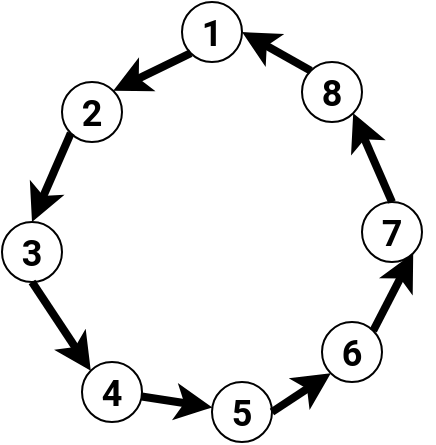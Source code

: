 <mxfile version="16.5.6" type="device"><diagram id="8a4Oxr7WbA4M8C-diI4q" name="Page-1"><mxGraphModel dx="1422" dy="686" grid="1" gridSize="10" guides="1" tooltips="1" connect="1" arrows="1" fold="1" page="1" pageScale="1" pageWidth="850" pageHeight="1100" math="0" shadow="0"><root><mxCell id="0"/><mxCell id="1" parent="0"/><mxCell id="HwF2xXMrZuzOwGZ37gb8-1" value="&lt;font style=&quot;font-size: 18px&quot; face=&quot;Roboto&quot; data-font-src=&quot;https://fonts.googleapis.com/css?family=Roboto&quot;&gt;&lt;b&gt;1&lt;/b&gt;&lt;/font&gt;" style="ellipse;whiteSpace=wrap;html=1;aspect=fixed;" vertex="1" parent="1"><mxGeometry x="380" y="90" width="30" height="30" as="geometry"/></mxCell><mxCell id="HwF2xXMrZuzOwGZ37gb8-2" value="&lt;font style=&quot;font-size: 18px&quot; face=&quot;Roboto&quot; data-font-src=&quot;https://fonts.googleapis.com/css?family=Roboto&quot;&gt;&lt;b&gt;2&lt;/b&gt;&lt;/font&gt;" style="ellipse;whiteSpace=wrap;html=1;aspect=fixed;" vertex="1" parent="1"><mxGeometry x="320" y="130" width="30" height="30" as="geometry"/></mxCell><mxCell id="HwF2xXMrZuzOwGZ37gb8-3" value="&lt;font style=&quot;font-size: 18px&quot; face=&quot;Roboto&quot; data-font-src=&quot;https://fonts.googleapis.com/css?family=Roboto&quot;&gt;&lt;b&gt;3&lt;/b&gt;&lt;/font&gt;" style="ellipse;whiteSpace=wrap;html=1;aspect=fixed;" vertex="1" parent="1"><mxGeometry x="290" y="200" width="30" height="30" as="geometry"/></mxCell><mxCell id="HwF2xXMrZuzOwGZ37gb8-4" value="&lt;font style=&quot;font-size: 18px&quot; face=&quot;Roboto&quot; data-font-src=&quot;https://fonts.googleapis.com/css?family=Roboto&quot;&gt;&lt;b&gt;4&lt;/b&gt;&lt;/font&gt;" style="ellipse;whiteSpace=wrap;html=1;aspect=fixed;" vertex="1" parent="1"><mxGeometry x="330" y="270" width="30" height="30" as="geometry"/></mxCell><mxCell id="HwF2xXMrZuzOwGZ37gb8-5" value="&lt;font style=&quot;font-size: 18px&quot; face=&quot;Roboto&quot; data-font-src=&quot;https://fonts.googleapis.com/css?family=Roboto&quot;&gt;&lt;b&gt;5&lt;/b&gt;&lt;/font&gt;" style="ellipse;whiteSpace=wrap;html=1;aspect=fixed;" vertex="1" parent="1"><mxGeometry x="395" y="280" width="30" height="30" as="geometry"/></mxCell><mxCell id="HwF2xXMrZuzOwGZ37gb8-6" value="&lt;font style=&quot;font-size: 18px&quot; face=&quot;Roboto&quot; data-font-src=&quot;https://fonts.googleapis.com/css?family=Roboto&quot;&gt;&lt;b&gt;6&lt;/b&gt;&lt;/font&gt;" style="ellipse;whiteSpace=wrap;html=1;aspect=fixed;" vertex="1" parent="1"><mxGeometry x="450" y="250" width="30" height="30" as="geometry"/></mxCell><mxCell id="HwF2xXMrZuzOwGZ37gb8-11" value="" style="endArrow=classic;html=1;rounded=0;fontSize=18;strokeWidth=4;entryX=0;entryY=0;entryDx=0;entryDy=0;exitX=0.5;exitY=1;exitDx=0;exitDy=0;" edge="1" parent="1" source="HwF2xXMrZuzOwGZ37gb8-3" target="HwF2xXMrZuzOwGZ37gb8-4"><mxGeometry width="50" height="50" relative="1" as="geometry"><mxPoint x="315" y="240" as="sourcePoint"/><mxPoint x="335" y="260" as="targetPoint"/></mxGeometry></mxCell><mxCell id="HwF2xXMrZuzOwGZ37gb8-7" value="&lt;font style=&quot;font-size: 18px&quot; face=&quot;Roboto&quot; data-font-src=&quot;https://fonts.googleapis.com/css?family=Roboto&quot;&gt;&lt;b&gt;7&lt;/b&gt;&lt;/font&gt;" style="ellipse;whiteSpace=wrap;html=1;aspect=fixed;" vertex="1" parent="1"><mxGeometry x="470" y="190" width="30" height="30" as="geometry"/></mxCell><mxCell id="HwF2xXMrZuzOwGZ37gb8-18" value="&lt;font style=&quot;font-size: 18px&quot; face=&quot;Roboto&quot; data-font-src=&quot;https://fonts.googleapis.com/css?family=Roboto&quot;&gt;&lt;b&gt;8&lt;/b&gt;&lt;/font&gt;" style="ellipse;whiteSpace=wrap;html=1;aspect=fixed;" vertex="1" parent="1"><mxGeometry x="440" y="120" width="30" height="30" as="geometry"/></mxCell><mxCell id="HwF2xXMrZuzOwGZ37gb8-20" value="" style="endArrow=classic;html=1;rounded=0;fontSize=18;strokeWidth=4;entryX=0.5;entryY=0;entryDx=0;entryDy=0;exitX=0;exitY=1;exitDx=0;exitDy=0;" edge="1" parent="1" source="HwF2xXMrZuzOwGZ37gb8-2" target="HwF2xXMrZuzOwGZ37gb8-3"><mxGeometry width="50" height="50" relative="1" as="geometry"><mxPoint x="320" y="170" as="sourcePoint"/><mxPoint x="310" y="190" as="targetPoint"/></mxGeometry></mxCell><mxCell id="HwF2xXMrZuzOwGZ37gb8-22" value="" style="endArrow=classic;html=1;rounded=0;fontSize=18;strokeWidth=4;entryX=1;entryY=0;entryDx=0;entryDy=0;exitX=0;exitY=1;exitDx=0;exitDy=0;" edge="1" parent="1" source="HwF2xXMrZuzOwGZ37gb8-1" target="HwF2xXMrZuzOwGZ37gb8-2"><mxGeometry width="50" height="50" relative="1" as="geometry"><mxPoint x="370" y="120" as="sourcePoint"/><mxPoint x="350" y="130" as="targetPoint"/></mxGeometry></mxCell><mxCell id="HwF2xXMrZuzOwGZ37gb8-24" value="" style="endArrow=classic;html=1;rounded=0;fontSize=18;strokeWidth=4;" edge="1" parent="1" source="HwF2xXMrZuzOwGZ37gb8-4" target="HwF2xXMrZuzOwGZ37gb8-5"><mxGeometry width="50" height="50" relative="1" as="geometry"><mxPoint x="375" y="280" as="sourcePoint"/><mxPoint x="395" y="300" as="targetPoint"/></mxGeometry></mxCell><mxCell id="HwF2xXMrZuzOwGZ37gb8-27" value="" style="endArrow=classic;html=1;rounded=0;fontSize=18;strokeWidth=4;entryX=0;entryY=1;entryDx=0;entryDy=0;exitX=1;exitY=0.5;exitDx=0;exitDy=0;" edge="1" parent="1" source="HwF2xXMrZuzOwGZ37gb8-5" target="HwF2xXMrZuzOwGZ37gb8-6"><mxGeometry width="50" height="50" relative="1" as="geometry"><mxPoint x="429.85" y="283.56" as="sourcePoint"/><mxPoint x="450.001" y="286.439" as="targetPoint"/></mxGeometry></mxCell><mxCell id="HwF2xXMrZuzOwGZ37gb8-28" value="" style="endArrow=classic;html=1;rounded=0;fontSize=18;strokeWidth=4;exitX=1;exitY=0;exitDx=0;exitDy=0;entryX=1;entryY=1;entryDx=0;entryDy=0;" edge="1" parent="1" source="HwF2xXMrZuzOwGZ37gb8-6" target="HwF2xXMrZuzOwGZ37gb8-7"><mxGeometry width="50" height="50" relative="1" as="geometry"><mxPoint x="500" y="249.39" as="sourcePoint"/><mxPoint x="530" y="220" as="targetPoint"/></mxGeometry></mxCell><mxCell id="HwF2xXMrZuzOwGZ37gb8-29" value="" style="endArrow=classic;html=1;rounded=0;fontSize=18;strokeWidth=4;exitX=0.5;exitY=0;exitDx=0;exitDy=0;entryX=1;entryY=1;entryDx=0;entryDy=0;" edge="1" parent="1" source="HwF2xXMrZuzOwGZ37gb8-7" target="HwF2xXMrZuzOwGZ37gb8-18"><mxGeometry width="50" height="50" relative="1" as="geometry"><mxPoint x="489.997" y="180.003" as="sourcePoint"/><mxPoint x="550" y="130" as="targetPoint"/></mxGeometry></mxCell><mxCell id="HwF2xXMrZuzOwGZ37gb8-30" value="" style="endArrow=classic;html=1;rounded=0;fontSize=18;strokeWidth=4;exitX=0;exitY=0;exitDx=0;exitDy=0;entryX=1;entryY=0.5;entryDx=0;entryDy=0;" edge="1" parent="1" source="HwF2xXMrZuzOwGZ37gb8-18" target="HwF2xXMrZuzOwGZ37gb8-1"><mxGeometry width="50" height="50" relative="1" as="geometry"><mxPoint x="489.39" y="130" as="sourcePoint"/><mxPoint x="459.997" y="95.607" as="targetPoint"/></mxGeometry></mxCell></root></mxGraphModel></diagram></mxfile>